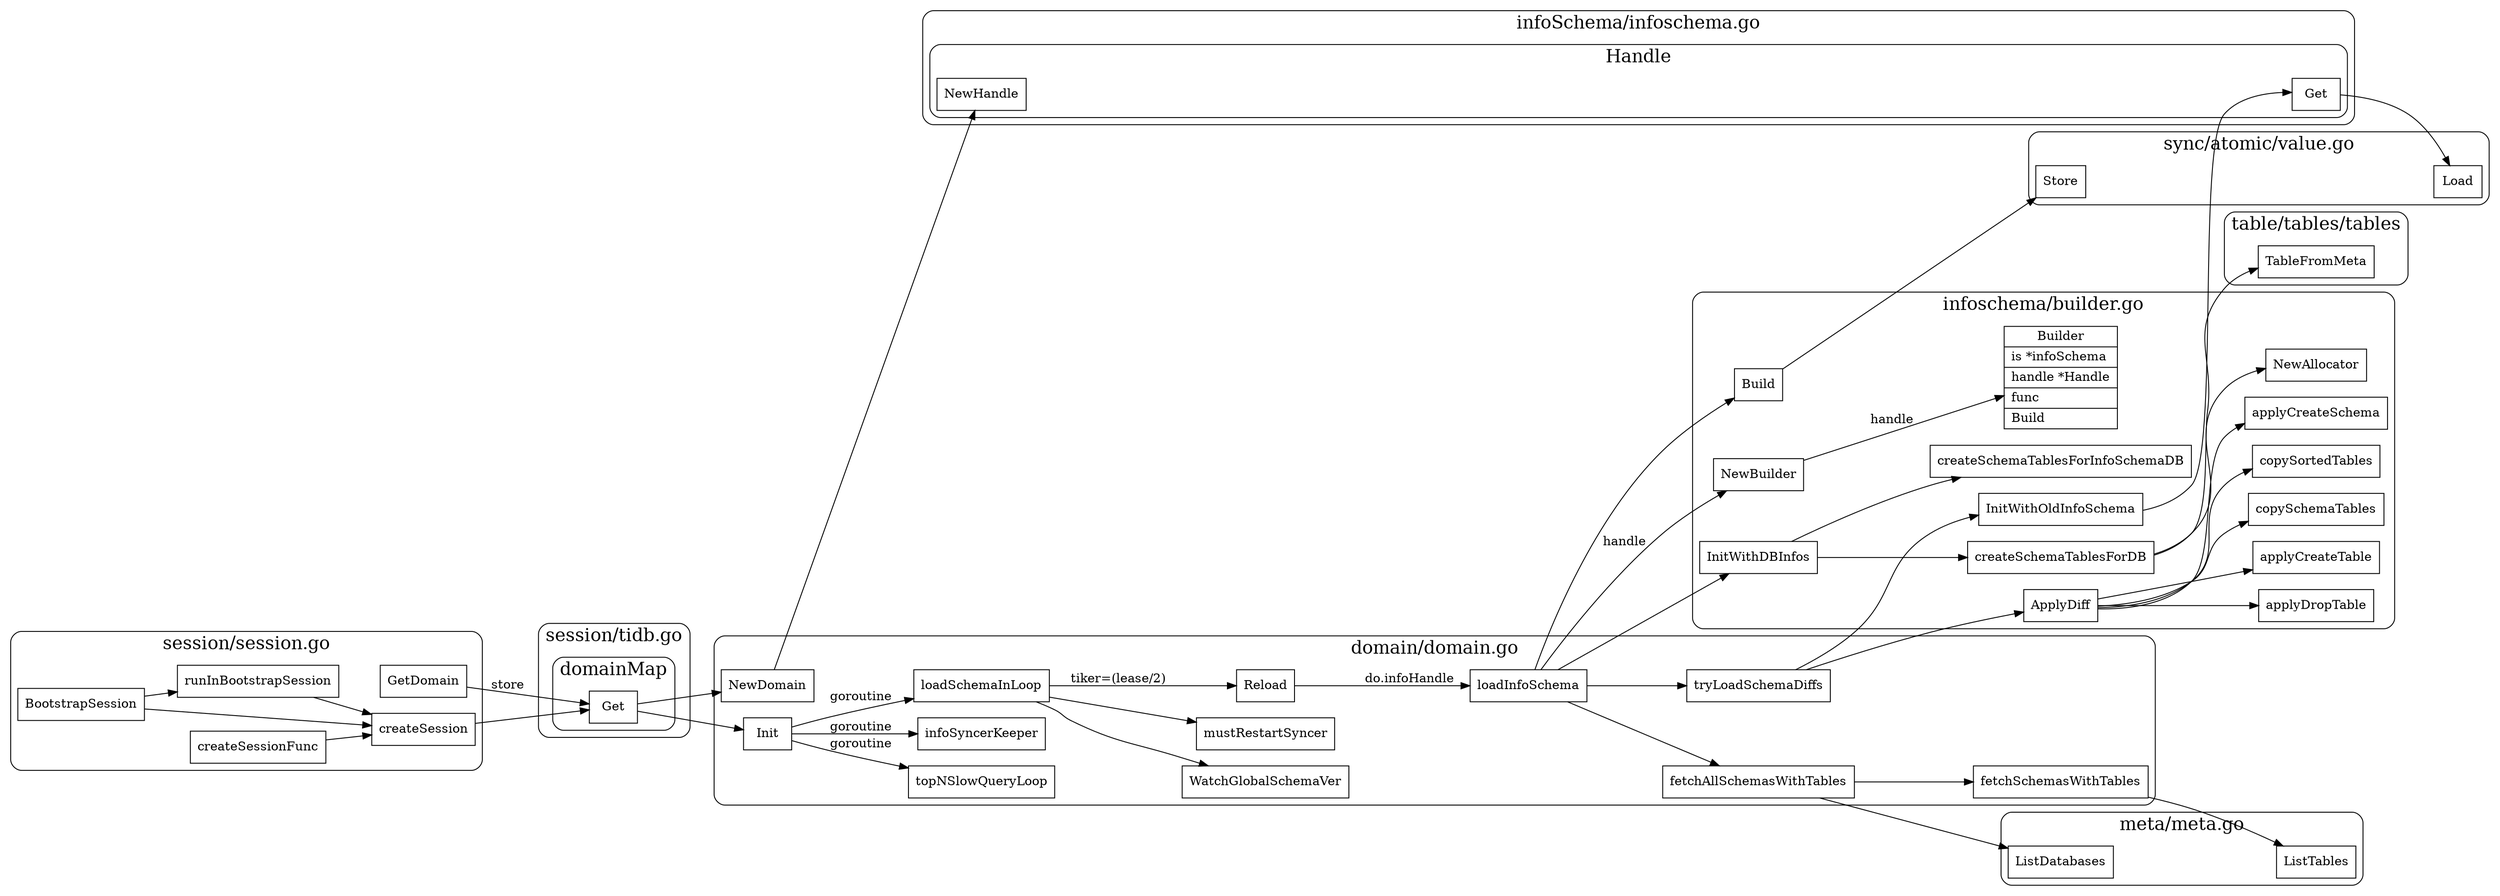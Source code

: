 digraph schema_load {
  node[shape=box;];
  newrank=true;
  rankdir=LR;

  subgraph cluster_sync_atomic {
    graph[label="sync/atomic/value.go";fontsize=20;style=rounded]
    Atomic_Value_Store[label="Store"];
    Atomic_Value_Load[label="Load"];
  }

  subgraph cluster_tables {
    graph[label="table/tables/tables";fontsize=20;style=rounded]
    tables_tableFromMeta[label="TableFromMeta"];
  }

  subgraph cluster_meta_meta_go {
    graph[label="meta/meta.go";fontsize=20;style=rounded]
    ListDatabases;
    ListTables;
  }
  subgraph cluster_infoschema_builder {
    graph[label="infoschema/builder.go";fontsize=20;style=rounded]
    InitWithOldInfoSchema;
    InitWithDBInfos;
    Builder [
      shape="record";
      label="{{
        Builder |
        is *infoSchema\l|
        handle *Handle\l|
        func\l|
        <Build> Build\l
      }}";
    ];
    NewBuilder -> Builder[label="handle"];
    Build -> Atomic_Value_Store;

    ApplyDiff -> {
      applyDropTable;
      applyCreateTable;
      copySchemaTables;
      copySortedTables;
      applyCreateSchema;
    }
    InitWithDBInfos -> {
      createSchemaTablesForDB;
      createSchemaTablesForInfoSchemaDB;
    }

    createSchemaTablesForDB -> {
      tables_tableFromMeta;
      NewAllocator;
    }
  };

  subgraph cluster_infoschema{
    graph[label="infoSchema/infoschema.go";fontsize=20;style=rounded]
    subgraph cluster_Handle {
      graph[label="Handle";fontsize=20;style=rounded];
      NewHandle;
      Handle_Get[label="Get"];
      Handle_Get -> Atomic_Value_Load;
    }
  };

  subgraph cluster_domain_map {
    graph[label="session/tidb.go";fontsize=20;style=rounded]
    subgraph cluster_domainMap {
      graph[label="domainMap";fontsize=20;style=rounded];
      domainmap_Get[label="Get"];
    }
  }

  subgraph cluster_session_session {
    graph[label="session/session.go";fontsize=20;style=rounded]
    GetDomain -> domainmap_Get[label="store"];
    createSession -> domainmap_Get;
    BootstrapSession -> createSession;
    BootstrapSession -> runInBootstrapSession;
    createSessionFunc -> createSession;
    runInBootstrapSession -> createSession;
  }

  domainmap_Get -> {
    NewDomain;
    Domain_Init;
  };

  subgraph cluster_domain {
    graph[label="domain/domain.go";fontsize=20;style=rounded]
    Domain_Init[label="Init"];
    NewDomain -> NewHandle;
    Domain_Init -> {
      loadSchemaInLoop;
      topNSlowQueryLoop;
      infoSyncerKeeper;
    }[label="goroutine"];

    loadSchemaInLoop -> Reload[label="tiker=(lease/2)"];
    loadSchemaInLoop -> {
      WatchGlobalSchemaVer;
      mustRestartSyncer;
    }

    Reload -> loadInfoSchema[label="do.infoHandle"];
    loadInfoSchema ->{
      tryLoadSchemaDiffs;
      fetchAllSchemasWithTables;
      InitWithDBInfos;
      Build;
    };
    loadInfoSchema -> NewBuilder[label="handle"];

    fetchAllSchemasWithTables -> {
      ListDatabases;
      fetchSchemasWithTables;
    };
    fetchSchemasWithTables -> ListTables;

  }
  tryLoadSchemaDiffs -> InitWithOldInfoSchema -> Handle_Get
  tryLoadSchemaDiffs -> ApplyDiff;
}
